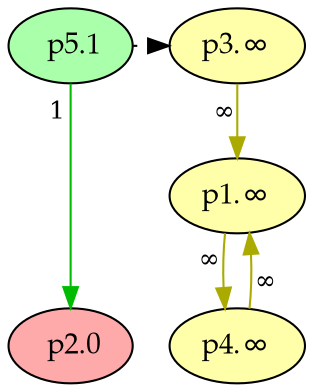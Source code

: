 digraph {
    rankdir="TB"
    node [style=filled fontname="Palatino" fontsize=14]
    node [fillcolor="#AAFFAA"]
    "5" [label=" p5.1"]
    node [fillcolor="#FFAAAA"]
    "2" [label=" p2.0"]
    node [fillcolor="#FFFFAA"]
    "3" [label="p3.∞"]
    "4" [label="p4.∞"]
    "1" [label="p1.∞"]
    edge[labeldistance=1.5 fontsize=12]
    edge [color="#AAAA00" style="solid" dir="forward" taillabel="∞"]
           "3" -> "1" 
           "4" -> "1" 
           "1" -> "4" 
    edge [color="#00BB00" style="solid" dir="forward" taillabel="1"]
           "5" -> "2" 
    edge [color="black" style="dotted" dir="forward" taillabel="" constraint=false]
           "5" -> "3" 
    {rank = max 2}
    {rank = min 5}
}
